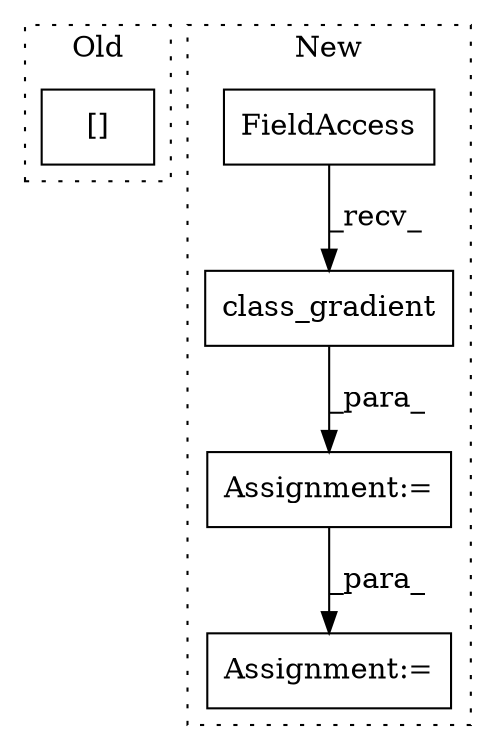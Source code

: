 digraph G {
subgraph cluster0 {
1 [label="[]" a="2" s="5754,5760" l="5,1" shape="box"];
label = "Old";
style="dotted";
}
subgraph cluster1 {
2 [label="class_gradient" a="32" s="5578,5631" l="15,1" shape="box"];
3 [label="Assignment:=" a="7" s="5561" l="1" shape="box"];
4 [label="FieldAccess" a="22" s="5562" l="15" shape="box"];
5 [label="Assignment:=" a="7" s="5838" l="2" shape="box"];
label = "New";
style="dotted";
}
2 -> 3 [label="_para_"];
3 -> 5 [label="_para_"];
4 -> 2 [label="_recv_"];
}